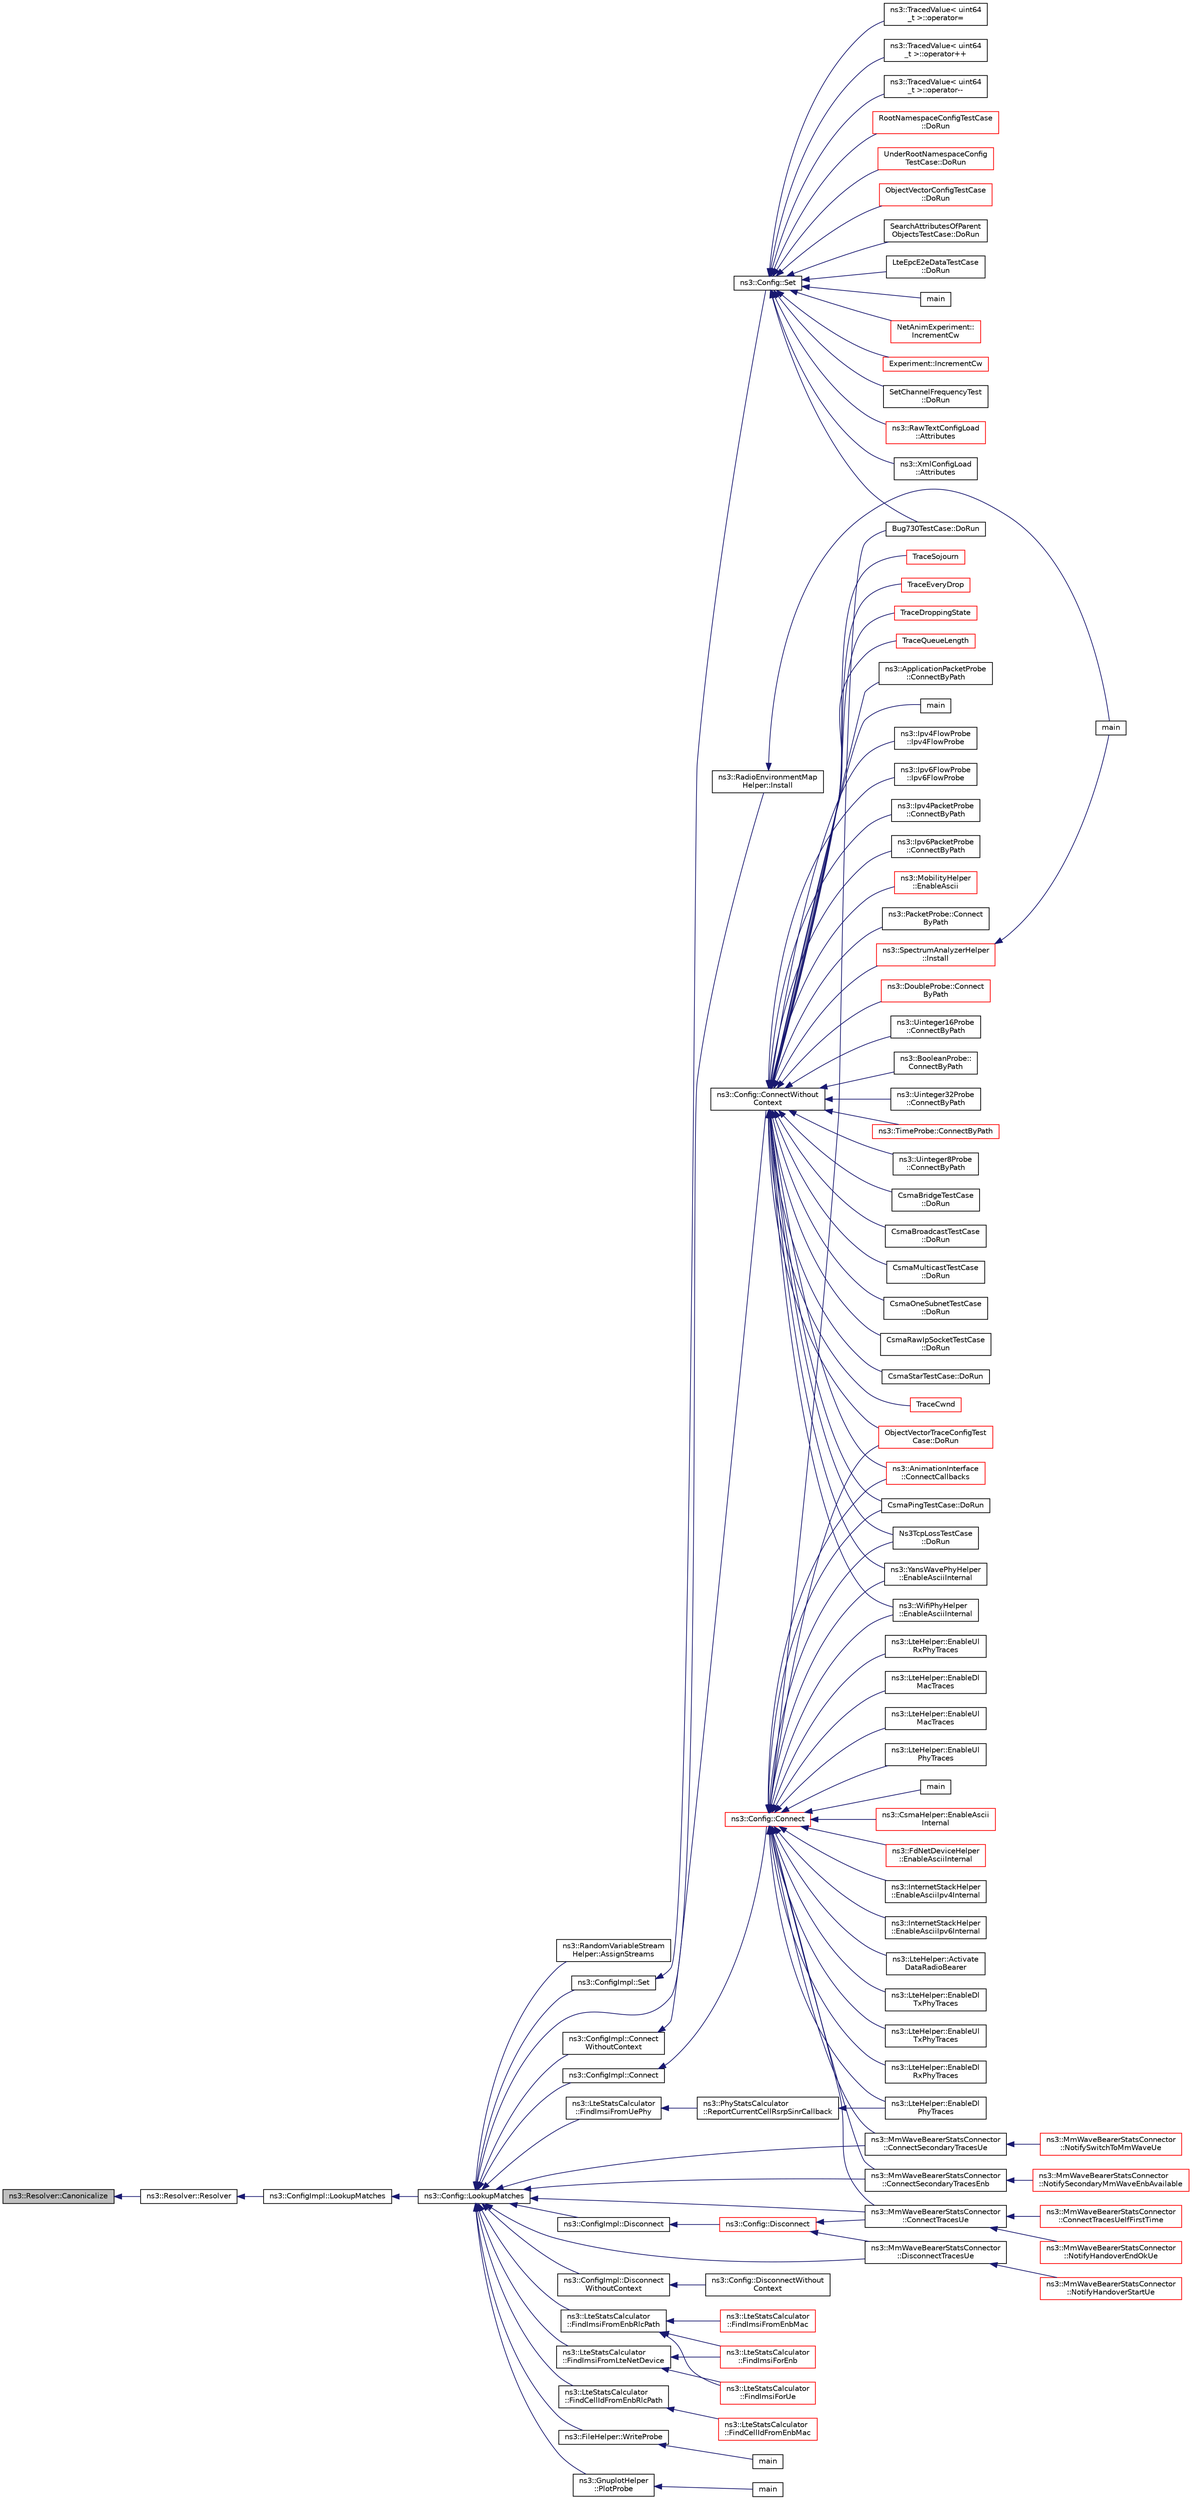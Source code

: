 digraph "ns3::Resolver::Canonicalize"
{
  edge [fontname="Helvetica",fontsize="10",labelfontname="Helvetica",labelfontsize="10"];
  node [fontname="Helvetica",fontsize="10",shape=record];
  rankdir="LR";
  Node1 [label="ns3::Resolver::Canonicalize",height=0.2,width=0.4,color="black", fillcolor="grey75", style="filled", fontcolor="black"];
  Node1 -> Node2 [dir="back",color="midnightblue",fontsize="10",style="solid"];
  Node2 [label="ns3::Resolver::Resolver",height=0.2,width=0.4,color="black", fillcolor="white", style="filled",URL="$d4/dc4/classns3_1_1Resolver.html#aacc39f1f92a6a127e71210936f7f7d35"];
  Node2 -> Node3 [dir="back",color="midnightblue",fontsize="10",style="solid"];
  Node3 [label="ns3::ConfigImpl::LookupMatches",height=0.2,width=0.4,color="black", fillcolor="white", style="filled",URL="$d1/dbd/classns3_1_1ConfigImpl.html#a15729299768695aa09a7ac0ba2c3b7e9"];
  Node3 -> Node4 [dir="back",color="midnightblue",fontsize="10",style="solid"];
  Node4 [label="ns3::Config::LookupMatches",height=0.2,width=0.4,color="black", fillcolor="white", style="filled",URL="$d1/d44/group__config.html#ga74aeb63f8f50b4a98043351552ef7db6"];
  Node4 -> Node5 [dir="back",color="midnightblue",fontsize="10",style="solid"];
  Node5 [label="ns3::RandomVariableStream\lHelper::AssignStreams",height=0.2,width=0.4,color="black", fillcolor="white", style="filled",URL="$de/d17/classns3_1_1RandomVariableStreamHelper.html#aec2ca1fc9e0321d77f1abd9c56b55cd0"];
  Node4 -> Node6 [dir="back",color="midnightblue",fontsize="10",style="solid"];
  Node6 [label="ns3::ConfigImpl::Set",height=0.2,width=0.4,color="black", fillcolor="white", style="filled",URL="$d1/dbd/classns3_1_1ConfigImpl.html#ae9a4dc1fdb7e45839c1e129298f54542"];
  Node6 -> Node7 [dir="back",color="midnightblue",fontsize="10",style="solid"];
  Node7 [label="ns3::Config::Set",height=0.2,width=0.4,color="black", fillcolor="white", style="filled",URL="$d1/d44/group__config.html#gadce03667ec621d64ce4aace85d9bcfd0"];
  Node7 -> Node8 [dir="back",color="midnightblue",fontsize="10",style="solid"];
  Node8 [label="ns3::RawTextConfigLoad\l::Attributes",height=0.2,width=0.4,color="red", fillcolor="white", style="filled",URL="$db/d38/classns3_1_1RawTextConfigLoad.html#ac4f323b065c9fb10bbab85720051b343"];
  Node7 -> Node9 [dir="back",color="midnightblue",fontsize="10",style="solid"];
  Node9 [label="ns3::XmlConfigLoad\l::Attributes",height=0.2,width=0.4,color="black", fillcolor="white", style="filled",URL="$d8/d3c/classns3_1_1XmlConfigLoad.html#a277f3313b27e4eb91f4c8b6969348905"];
  Node7 -> Node10 [dir="back",color="midnightblue",fontsize="10",style="solid"];
  Node10 [label="ns3::TracedValue\< uint64\l_t \>::operator=",height=0.2,width=0.4,color="black", fillcolor="white", style="filled",URL="$df/d97/classns3_1_1TracedValue.html#aed153085a31c3a719fea532523416093"];
  Node7 -> Node11 [dir="back",color="midnightblue",fontsize="10",style="solid"];
  Node11 [label="ns3::TracedValue\< uint64\l_t \>::operator++",height=0.2,width=0.4,color="black", fillcolor="white", style="filled",URL="$df/d97/classns3_1_1TracedValue.html#ac4a25efd55480c67351a1526abcd446c"];
  Node7 -> Node12 [dir="back",color="midnightblue",fontsize="10",style="solid"];
  Node12 [label="ns3::TracedValue\< uint64\l_t \>::operator--",height=0.2,width=0.4,color="black", fillcolor="white", style="filled",URL="$df/d97/classns3_1_1TracedValue.html#a812707d3d915fedd56074a4535b3bb9b"];
  Node7 -> Node13 [dir="back",color="midnightblue",fontsize="10",style="solid"];
  Node13 [label="RootNamespaceConfigTestCase\l::DoRun",height=0.2,width=0.4,color="red", fillcolor="white", style="filled",URL="$d1/d5c/classRootNamespaceConfigTestCase.html#a053942cb6577be15003d8ab5594ef70c",tooltip="Implementation to actually run this TestCase. "];
  Node7 -> Node14 [dir="back",color="midnightblue",fontsize="10",style="solid"];
  Node14 [label="UnderRootNamespaceConfig\lTestCase::DoRun",height=0.2,width=0.4,color="red", fillcolor="white", style="filled",URL="$db/df8/classUnderRootNamespaceConfigTestCase.html#af551e62fce477d98e1d7575224177b65",tooltip="Implementation to actually run this TestCase. "];
  Node7 -> Node15 [dir="back",color="midnightblue",fontsize="10",style="solid"];
  Node15 [label="ObjectVectorConfigTestCase\l::DoRun",height=0.2,width=0.4,color="red", fillcolor="white", style="filled",URL="$de/d22/classObjectVectorConfigTestCase.html#aa573c18d1d29e49054b1ec4905e0d586",tooltip="Implementation to actually run this TestCase. "];
  Node7 -> Node16 [dir="back",color="midnightblue",fontsize="10",style="solid"];
  Node16 [label="SearchAttributesOfParent\lObjectsTestCase::DoRun",height=0.2,width=0.4,color="black", fillcolor="white", style="filled",URL="$da/d07/classSearchAttributesOfParentObjectsTestCase.html#aba3b7703d538d2d596fc02e0a99d82ab",tooltip="Implementation to actually run this TestCase. "];
  Node7 -> Node17 [dir="back",color="midnightblue",fontsize="10",style="solid"];
  Node17 [label="LteEpcE2eDataTestCase\l::DoRun",height=0.2,width=0.4,color="black", fillcolor="white", style="filled",URL="$de/d92/classLteEpcE2eDataTestCase.html#a7b55bb639cd07d8b68365444a4cea639",tooltip="Implementation to actually run this TestCase. "];
  Node7 -> Node18 [dir="back",color="midnightblue",fontsize="10",style="solid"];
  Node18 [label="main",height=0.2,width=0.4,color="black", fillcolor="white", style="filled",URL="$d0/db3/mmwave-tcp-building-example_8cc.html#a0ddf1224851353fc92bfbff6f499fa97"];
  Node7 -> Node19 [dir="back",color="midnightblue",fontsize="10",style="solid"];
  Node19 [label="NetAnimExperiment::\lIncrementCw",height=0.2,width=0.4,color="red", fillcolor="white", style="filled",URL="$d9/d77/classNetAnimExperiment.html#a12db4bf2df8db6997ea686d52081fe7e"];
  Node7 -> Node20 [dir="back",color="midnightblue",fontsize="10",style="solid"];
  Node20 [label="Experiment::IncrementCw",height=0.2,width=0.4,color="red", fillcolor="white", style="filled",URL="$d8/d06/classExperiment.html#ab252998a0101be7d45e2c766eb0e2c85"];
  Node7 -> Node21 [dir="back",color="midnightblue",fontsize="10",style="solid"];
  Node21 [label="Bug730TestCase::DoRun",height=0.2,width=0.4,color="black", fillcolor="white", style="filled",URL="$d6/de4/classBug730TestCase.html#a9c8853ac24b9200f16c7993ec8df8eda",tooltip="Implementation to actually run this TestCase. "];
  Node7 -> Node22 [dir="back",color="midnightblue",fontsize="10",style="solid"];
  Node22 [label="SetChannelFrequencyTest\l::DoRun",height=0.2,width=0.4,color="black", fillcolor="white", style="filled",URL="$d0/d17/classSetChannelFrequencyTest.html#a05984ce2c264229592bed4981ff05518",tooltip="Implementation to actually run this TestCase. "];
  Node4 -> Node23 [dir="back",color="midnightblue",fontsize="10",style="solid"];
  Node23 [label="ns3::ConfigImpl::Connect\lWithoutContext",height=0.2,width=0.4,color="black", fillcolor="white", style="filled",URL="$d1/dbd/classns3_1_1ConfigImpl.html#aa0db4dcd16fd336f39054a21634f6989"];
  Node23 -> Node24 [dir="back",color="midnightblue",fontsize="10",style="solid"];
  Node24 [label="ns3::Config::ConnectWithout\lContext",height=0.2,width=0.4,color="black", fillcolor="white", style="filled",URL="$d1/d44/group__config.html#gaa2f896aa7021f95fffabc80b2ec22e08"];
  Node24 -> Node25 [dir="back",color="midnightblue",fontsize="10",style="solid"];
  Node25 [label="ns3::ApplicationPacketProbe\l::ConnectByPath",height=0.2,width=0.4,color="black", fillcolor="white", style="filled",URL="$d6/dfc/classns3_1_1ApplicationPacketProbe.html#a0752c9821f165dea42c7d79080d16825",tooltip="connect to a trace source provided by a config path "];
  Node24 -> Node26 [dir="back",color="midnightblue",fontsize="10",style="solid"];
  Node26 [label="ObjectVectorTraceConfigTest\lCase::DoRun",height=0.2,width=0.4,color="red", fillcolor="white", style="filled",URL="$d9/dc1/classObjectVectorTraceConfigTestCase.html#a9a6e89be5025970a01de8e4fb514b750",tooltip="Implementation to actually run this TestCase. "];
  Node24 -> Node27 [dir="back",color="midnightblue",fontsize="10",style="solid"];
  Node27 [label="main",height=0.2,width=0.4,color="black", fillcolor="white", style="filled",URL="$d7/d5f/csma-ping_8cc.html#a0ddf1224851353fc92bfbff6f499fa97"];
  Node24 -> Node28 [dir="back",color="midnightblue",fontsize="10",style="solid"];
  Node28 [label="ns3::Ipv4FlowProbe\l::Ipv4FlowProbe",height=0.2,width=0.4,color="black", fillcolor="white", style="filled",URL="$d0/dda/classns3_1_1Ipv4FlowProbe.html#ac22ef10899500d98945fc8140fab1cb4",tooltip="Constructor. "];
  Node24 -> Node29 [dir="back",color="midnightblue",fontsize="10",style="solid"];
  Node29 [label="ns3::Ipv6FlowProbe\l::Ipv6FlowProbe",height=0.2,width=0.4,color="black", fillcolor="white", style="filled",URL="$d9/de0/classns3_1_1Ipv6FlowProbe.html#aa276e5ac5c1a0162bd987f235a8164a5",tooltip="Constructor. "];
  Node24 -> Node30 [dir="back",color="midnightblue",fontsize="10",style="solid"];
  Node30 [label="ns3::Ipv4PacketProbe\l::ConnectByPath",height=0.2,width=0.4,color="black", fillcolor="white", style="filled",URL="$d0/dd5/classns3_1_1Ipv4PacketProbe.html#a9369efa232346b76cdd3e8c51b3e8e9b",tooltip="connect to a trace source provided by a config path "];
  Node24 -> Node31 [dir="back",color="midnightblue",fontsize="10",style="solid"];
  Node31 [label="ns3::Ipv6PacketProbe\l::ConnectByPath",height=0.2,width=0.4,color="black", fillcolor="white", style="filled",URL="$d6/d2c/classns3_1_1Ipv6PacketProbe.html#aef98bcfb1fb84491f91748400b414e63",tooltip="connect to a trace source provided by a config path "];
  Node24 -> Node32 [dir="back",color="midnightblue",fontsize="10",style="solid"];
  Node32 [label="ns3::MobilityHelper\l::EnableAscii",height=0.2,width=0.4,color="red", fillcolor="white", style="filled",URL="$d8/def/classns3_1_1MobilityHelper.html#af5b410b07e9d77b782714c39e3506a9e"];
  Node24 -> Node33 [dir="back",color="midnightblue",fontsize="10",style="solid"];
  Node33 [label="ns3::AnimationInterface\l::ConnectCallbacks",height=0.2,width=0.4,color="red", fillcolor="white", style="filled",URL="$d6/d1a/classns3_1_1AnimationInterface.html#a3475aa338984f2024403caa04c146027",tooltip="Connect callbacks function. "];
  Node24 -> Node34 [dir="back",color="midnightblue",fontsize="10",style="solid"];
  Node34 [label="ns3::PacketProbe::Connect\lByPath",height=0.2,width=0.4,color="black", fillcolor="white", style="filled",URL="$dc/d46/classns3_1_1PacketProbe.html#a9cec685e050a759da9fcbb1f20945b10",tooltip="connect to a trace source provided by a config path "];
  Node24 -> Node35 [dir="back",color="midnightblue",fontsize="10",style="solid"];
  Node35 [label="ns3::SpectrumAnalyzerHelper\l::Install",height=0.2,width=0.4,color="red", fillcolor="white", style="filled",URL="$d6/d5d/classns3_1_1SpectrumAnalyzerHelper.html#a64479eb63eb6b5ad5536ee8ecf2c717a"];
  Node35 -> Node36 [dir="back",color="midnightblue",fontsize="10",style="solid"];
  Node36 [label="main",height=0.2,width=0.4,color="black", fillcolor="white", style="filled",URL="$d9/d7b/lena-distributed-ffr_8cc.html#a0ddf1224851353fc92bfbff6f499fa97"];
  Node24 -> Node37 [dir="back",color="midnightblue",fontsize="10",style="solid"];
  Node37 [label="ns3::BooleanProbe::\lConnectByPath",height=0.2,width=0.4,color="black", fillcolor="white", style="filled",URL="$d0/d82/classns3_1_1BooleanProbe.html#af6e8114003bfeacefb0a45168d470d79",tooltip="connect to a trace source provided by a config path "];
  Node24 -> Node38 [dir="back",color="midnightblue",fontsize="10",style="solid"];
  Node38 [label="ns3::DoubleProbe::Connect\lByPath",height=0.2,width=0.4,color="red", fillcolor="white", style="filled",URL="$da/d26/classns3_1_1DoubleProbe.html#a0f34962630dbb3af28c74c8b517824a7",tooltip="connect to a trace source provided by a config path "];
  Node24 -> Node39 [dir="back",color="midnightblue",fontsize="10",style="solid"];
  Node39 [label="ns3::TimeProbe::ConnectByPath",height=0.2,width=0.4,color="red", fillcolor="white", style="filled",URL="$d1/d0e/classns3_1_1TimeProbe.html#a537eb677001130b775c926e2432ad84e",tooltip="connect to a trace source provided by a config path "];
  Node24 -> Node40 [dir="back",color="midnightblue",fontsize="10",style="solid"];
  Node40 [label="ns3::Uinteger16Probe\l::ConnectByPath",height=0.2,width=0.4,color="black", fillcolor="white", style="filled",URL="$d0/db7/classns3_1_1Uinteger16Probe.html#aada9bd9beb9145df7e5b8d1e1e97d95b",tooltip="connect to a trace source provided by a config path "];
  Node24 -> Node41 [dir="back",color="midnightblue",fontsize="10",style="solid"];
  Node41 [label="ns3::Uinteger32Probe\l::ConnectByPath",height=0.2,width=0.4,color="black", fillcolor="white", style="filled",URL="$d8/de3/classns3_1_1Uinteger32Probe.html#a3b81bb7d6ab54bad196c9c90823aed08",tooltip="connect to a trace source provided by a config path "];
  Node24 -> Node42 [dir="back",color="midnightblue",fontsize="10",style="solid"];
  Node42 [label="ns3::Uinteger8Probe\l::ConnectByPath",height=0.2,width=0.4,color="black", fillcolor="white", style="filled",URL="$d3/d2b/classns3_1_1Uinteger8Probe.html#a0628446588b4c495946af78962a5dd0c",tooltip="connect to a trace source provided by a config path "];
  Node24 -> Node43 [dir="back",color="midnightblue",fontsize="10",style="solid"];
  Node43 [label="CsmaBridgeTestCase\l::DoRun",height=0.2,width=0.4,color="black", fillcolor="white", style="filled",URL="$db/d8b/classCsmaBridgeTestCase.html#a418aed79734ecaf7b1d0be507ff3d580",tooltip="Implementation to actually run this TestCase. "];
  Node24 -> Node44 [dir="back",color="midnightblue",fontsize="10",style="solid"];
  Node44 [label="CsmaBroadcastTestCase\l::DoRun",height=0.2,width=0.4,color="black", fillcolor="white", style="filled",URL="$d6/d5f/classCsmaBroadcastTestCase.html#a7627bd73126abea431bd84a676e43471",tooltip="Implementation to actually run this TestCase. "];
  Node24 -> Node45 [dir="back",color="midnightblue",fontsize="10",style="solid"];
  Node45 [label="CsmaMulticastTestCase\l::DoRun",height=0.2,width=0.4,color="black", fillcolor="white", style="filled",URL="$df/d8a/classCsmaMulticastTestCase.html#a1251df8e18b5cc31f4aa6f88bda7ffd5",tooltip="Implementation to actually run this TestCase. "];
  Node24 -> Node46 [dir="back",color="midnightblue",fontsize="10",style="solid"];
  Node46 [label="CsmaOneSubnetTestCase\l::DoRun",height=0.2,width=0.4,color="black", fillcolor="white", style="filled",URL="$da/d24/classCsmaOneSubnetTestCase.html#a801e886faf2701f211892bb32df83cb1",tooltip="Implementation to actually run this TestCase. "];
  Node24 -> Node47 [dir="back",color="midnightblue",fontsize="10",style="solid"];
  Node47 [label="CsmaPingTestCase::DoRun",height=0.2,width=0.4,color="black", fillcolor="white", style="filled",URL="$d8/df3/classCsmaPingTestCase.html#a975ad130eac1dcf501124552e1bc4e2c",tooltip="Implementation to actually run this TestCase. "];
  Node24 -> Node48 [dir="back",color="midnightblue",fontsize="10",style="solid"];
  Node48 [label="CsmaRawIpSocketTestCase\l::DoRun",height=0.2,width=0.4,color="black", fillcolor="white", style="filled",URL="$de/d44/classCsmaRawIpSocketTestCase.html#abebb23d96a216d35072bc800316c23cb",tooltip="Implementation to actually run this TestCase. "];
  Node24 -> Node49 [dir="back",color="midnightblue",fontsize="10",style="solid"];
  Node49 [label="CsmaStarTestCase::DoRun",height=0.2,width=0.4,color="black", fillcolor="white", style="filled",URL="$dd/d89/classCsmaStarTestCase.html#ab2214447716ce03f34f02b9e9af477d5",tooltip="Implementation to actually run this TestCase. "];
  Node24 -> Node50 [dir="back",color="midnightblue",fontsize="10",style="solid"];
  Node50 [label="Ns3TcpLossTestCase\l::DoRun",height=0.2,width=0.4,color="black", fillcolor="white", style="filled",URL="$d7/d40/classNs3TcpLossTestCase.html#aa6494c8b5df42627efd9625374b2eeeb",tooltip="Implementation to actually run this TestCase. "];
  Node24 -> Node51 [dir="back",color="midnightblue",fontsize="10",style="solid"];
  Node51 [label="TraceCwnd",height=0.2,width=0.4,color="red", fillcolor="white", style="filled",URL="$d9/d5d/codel-vs-pfifo-asymmetric_8cc.html#a14abe7eeb70cac35caeaf197fff9942d"];
  Node24 -> Node52 [dir="back",color="midnightblue",fontsize="10",style="solid"];
  Node52 [label="TraceSojourn",height=0.2,width=0.4,color="red", fillcolor="white", style="filled",URL="$d9/d5d/codel-vs-pfifo-asymmetric_8cc.html#aa8f91732b16706b6be64dda090e6d90e"];
  Node24 -> Node53 [dir="back",color="midnightblue",fontsize="10",style="solid"];
  Node53 [label="TraceQueueLength",height=0.2,width=0.4,color="red", fillcolor="white", style="filled",URL="$d9/d5d/codel-vs-pfifo-asymmetric_8cc.html#ad42ad75e7dad477cc7b101512f13f0a9"];
  Node24 -> Node54 [dir="back",color="midnightblue",fontsize="10",style="solid"];
  Node54 [label="TraceEveryDrop",height=0.2,width=0.4,color="red", fillcolor="white", style="filled",URL="$d9/d5d/codel-vs-pfifo-asymmetric_8cc.html#acc8c5885e95cf5d91788a281acfe977f"];
  Node24 -> Node55 [dir="back",color="midnightblue",fontsize="10",style="solid"];
  Node55 [label="TraceDroppingState",height=0.2,width=0.4,color="red", fillcolor="white", style="filled",URL="$d9/d5d/codel-vs-pfifo-asymmetric_8cc.html#a20d7d9452b7e5c42ebc464a728682614"];
  Node24 -> Node56 [dir="back",color="midnightblue",fontsize="10",style="solid"];
  Node56 [label="ns3::YansWavePhyHelper\l::EnableAsciiInternal",height=0.2,width=0.4,color="black", fillcolor="white", style="filled",URL="$da/d63/classns3_1_1YansWavePhyHelper.html#ad015eeeabbdf7522d52de94d22fcc207",tooltip="Enable ascii trace output on the indicated net device. "];
  Node24 -> Node57 [dir="back",color="midnightblue",fontsize="10",style="solid"];
  Node57 [label="ns3::WifiPhyHelper\l::EnableAsciiInternal",height=0.2,width=0.4,color="black", fillcolor="white", style="filled",URL="$d5/df8/classns3_1_1WifiPhyHelper.html#a930fe270c6c08af23d5333b87ed5997b",tooltip="Enable ascii trace output on the indicated net device. "];
  Node4 -> Node58 [dir="back",color="midnightblue",fontsize="10",style="solid"];
  Node58 [label="ns3::ConfigImpl::Disconnect\lWithoutContext",height=0.2,width=0.4,color="black", fillcolor="white", style="filled",URL="$d1/dbd/classns3_1_1ConfigImpl.html#a74e45b498dd76709fd669a862b16d760"];
  Node58 -> Node59 [dir="back",color="midnightblue",fontsize="10",style="solid"];
  Node59 [label="ns3::Config::DisconnectWithout\lContext",height=0.2,width=0.4,color="black", fillcolor="white", style="filled",URL="$d1/d44/group__config.html#ga9979e293cae542020fada4824d0b3702"];
  Node4 -> Node60 [dir="back",color="midnightblue",fontsize="10",style="solid"];
  Node60 [label="ns3::ConfigImpl::Connect",height=0.2,width=0.4,color="black", fillcolor="white", style="filled",URL="$d1/dbd/classns3_1_1ConfigImpl.html#a9e74a4715051a976d08d83447b2a0094"];
  Node60 -> Node61 [dir="back",color="midnightblue",fontsize="10",style="solid"];
  Node61 [label="ns3::Config::Connect",height=0.2,width=0.4,color="red", fillcolor="white", style="filled",URL="$d1/d44/group__config.html#ga4014f151241cd0939b6cb64409605736"];
  Node61 -> Node26 [dir="back",color="midnightblue",fontsize="10",style="solid"];
  Node61 -> Node62 [dir="back",color="midnightblue",fontsize="10",style="solid"];
  Node62 [label="main",height=0.2,width=0.4,color="black", fillcolor="white", style="filled",URL="$d6/d5a/csma-packet-socket_8cc.html#a0ddf1224851353fc92bfbff6f499fa97"];
  Node61 -> Node63 [dir="back",color="midnightblue",fontsize="10",style="solid"];
  Node63 [label="ns3::CsmaHelper::EnableAscii\lInternal",height=0.2,width=0.4,color="red", fillcolor="white", style="filled",URL="$d9/dbd/classns3_1_1CsmaHelper.html#af2eac110641882febd39247258efda54",tooltip="Enable ascii trace output on the indicated net device. "];
  Node61 -> Node64 [dir="back",color="midnightblue",fontsize="10",style="solid"];
  Node64 [label="ns3::FdNetDeviceHelper\l::EnableAsciiInternal",height=0.2,width=0.4,color="red", fillcolor="white", style="filled",URL="$d1/def/classns3_1_1FdNetDeviceHelper.html#ae302a206158bfda94ddea64b711854d2",tooltip="Enable ascii trace output on the indicated net device. "];
  Node61 -> Node65 [dir="back",color="midnightblue",fontsize="10",style="solid"];
  Node65 [label="ns3::InternetStackHelper\l::EnableAsciiIpv4Internal",height=0.2,width=0.4,color="black", fillcolor="white", style="filled",URL="$da/d33/classns3_1_1InternetStackHelper.html#ab09a45882051edfc4881fc751ccbdd48",tooltip="Enable ascii trace output on the indicated Ipv4 and interface pair. "];
  Node61 -> Node66 [dir="back",color="midnightblue",fontsize="10",style="solid"];
  Node66 [label="ns3::InternetStackHelper\l::EnableAsciiIpv6Internal",height=0.2,width=0.4,color="black", fillcolor="white", style="filled",URL="$da/d33/classns3_1_1InternetStackHelper.html#a812b901ab8c2aff1f7feca6a9864b9c2",tooltip="Enable ascii trace output on the indicated Ipv6 and interface pair. "];
  Node61 -> Node67 [dir="back",color="midnightblue",fontsize="10",style="solid"];
  Node67 [label="ns3::LteHelper::Activate\lDataRadioBearer",height=0.2,width=0.4,color="black", fillcolor="white", style="filled",URL="$d6/d63/classns3_1_1LteHelper.html#a93de068f676cc2ad235df74d23ecb54e"];
  Node61 -> Node68 [dir="back",color="midnightblue",fontsize="10",style="solid"];
  Node68 [label="ns3::LteHelper::EnableDl\lTxPhyTraces",height=0.2,width=0.4,color="black", fillcolor="white", style="filled",URL="$d6/d63/classns3_1_1LteHelper.html#afa42502e6f341da865811bf3cd5ef88b"];
  Node61 -> Node69 [dir="back",color="midnightblue",fontsize="10",style="solid"];
  Node69 [label="ns3::LteHelper::EnableUl\lTxPhyTraces",height=0.2,width=0.4,color="black", fillcolor="white", style="filled",URL="$d6/d63/classns3_1_1LteHelper.html#a2c414741c73a9dd125fe2a7b3a63ad3a"];
  Node61 -> Node70 [dir="back",color="midnightblue",fontsize="10",style="solid"];
  Node70 [label="ns3::LteHelper::EnableDl\lRxPhyTraces",height=0.2,width=0.4,color="black", fillcolor="white", style="filled",URL="$d6/d63/classns3_1_1LteHelper.html#add3b1208816547494f766ba3564a2ca9"];
  Node61 -> Node71 [dir="back",color="midnightblue",fontsize="10",style="solid"];
  Node71 [label="ns3::LteHelper::EnableUl\lRxPhyTraces",height=0.2,width=0.4,color="black", fillcolor="white", style="filled",URL="$d6/d63/classns3_1_1LteHelper.html#ab7c507ee3d1bdd916b0250b974751cef"];
  Node61 -> Node72 [dir="back",color="midnightblue",fontsize="10",style="solid"];
  Node72 [label="ns3::LteHelper::EnableDl\lMacTraces",height=0.2,width=0.4,color="black", fillcolor="white", style="filled",URL="$d6/d63/classns3_1_1LteHelper.html#aca02df5d8852bf9721b1541707dcd84f"];
  Node61 -> Node73 [dir="back",color="midnightblue",fontsize="10",style="solid"];
  Node73 [label="ns3::LteHelper::EnableUl\lMacTraces",height=0.2,width=0.4,color="black", fillcolor="white", style="filled",URL="$d6/d63/classns3_1_1LteHelper.html#ad6d528e87c4f4089fc2679f31b2c90ff"];
  Node61 -> Node74 [dir="back",color="midnightblue",fontsize="10",style="solid"];
  Node74 [label="ns3::LteHelper::EnableDl\lPhyTraces",height=0.2,width=0.4,color="black", fillcolor="white", style="filled",URL="$d6/d63/classns3_1_1LteHelper.html#a91567fa5345ff8d69ab03f45042ba74d"];
  Node61 -> Node75 [dir="back",color="midnightblue",fontsize="10",style="solid"];
  Node75 [label="ns3::LteHelper::EnableUl\lPhyTraces",height=0.2,width=0.4,color="black", fillcolor="white", style="filled",URL="$d6/d63/classns3_1_1LteHelper.html#a054448bb5bd549f61462fc124578049c"];
  Node61 -> Node76 [dir="back",color="midnightblue",fontsize="10",style="solid"];
  Node76 [label="ns3::MmWaveBearerStatsConnector\l::ConnectTracesUe",height=0.2,width=0.4,color="black", fillcolor="white", style="filled",URL="$d7/d9f/classns3_1_1MmWaveBearerStatsConnector.html#a882bb5b8aaf506a22a03642ec16c30a7"];
  Node76 -> Node77 [dir="back",color="midnightblue",fontsize="10",style="solid"];
  Node77 [label="ns3::MmWaveBearerStatsConnector\l::NotifyHandoverEndOkUe",height=0.2,width=0.4,color="red", fillcolor="white", style="filled",URL="$d7/d9f/classns3_1_1MmWaveBearerStatsConnector.html#a8508fad62fbd6421001c7092ca96edbf"];
  Node76 -> Node78 [dir="back",color="midnightblue",fontsize="10",style="solid"];
  Node78 [label="ns3::MmWaveBearerStatsConnector\l::ConnectTracesUeIfFirstTime",height=0.2,width=0.4,color="red", fillcolor="white", style="filled",URL="$d7/d9f/classns3_1_1MmWaveBearerStatsConnector.html#a6fa940ec5e2de1d0ccd464d3ebfd8e16"];
  Node61 -> Node79 [dir="back",color="midnightblue",fontsize="10",style="solid"];
  Node79 [label="ns3::MmWaveBearerStatsConnector\l::ConnectSecondaryTracesUe",height=0.2,width=0.4,color="black", fillcolor="white", style="filled",URL="$d7/d9f/classns3_1_1MmWaveBearerStatsConnector.html#a16d8ff8624cc7882bd22dbdab40e061f"];
  Node79 -> Node80 [dir="back",color="midnightblue",fontsize="10",style="solid"];
  Node80 [label="ns3::MmWaveBearerStatsConnector\l::NotifySwitchToMmWaveUe",height=0.2,width=0.4,color="red", fillcolor="white", style="filled",URL="$d7/d9f/classns3_1_1MmWaveBearerStatsConnector.html#a4c346344bd63df7fbec533e3ca654001"];
  Node61 -> Node81 [dir="back",color="midnightblue",fontsize="10",style="solid"];
  Node81 [label="ns3::MmWaveBearerStatsConnector\l::ConnectSecondaryTracesEnb",height=0.2,width=0.4,color="black", fillcolor="white", style="filled",URL="$d7/d9f/classns3_1_1MmWaveBearerStatsConnector.html#a594e4190deade20af31f677f1e145b49"];
  Node81 -> Node82 [dir="back",color="midnightblue",fontsize="10",style="solid"];
  Node82 [label="ns3::MmWaveBearerStatsConnector\l::NotifySecondaryMmWaveEnbAvailable",height=0.2,width=0.4,color="red", fillcolor="white", style="filled",URL="$d7/d9f/classns3_1_1MmWaveBearerStatsConnector.html#aa1b18db31a6f4815544b154f97ff79a5"];
  Node61 -> Node33 [dir="back",color="midnightblue",fontsize="10",style="solid"];
  Node61 -> Node47 [dir="back",color="midnightblue",fontsize="10",style="solid"];
  Node61 -> Node50 [dir="back",color="midnightblue",fontsize="10",style="solid"];
  Node61 -> Node56 [dir="back",color="midnightblue",fontsize="10",style="solid"];
  Node61 -> Node57 [dir="back",color="midnightblue",fontsize="10",style="solid"];
  Node61 -> Node21 [dir="back",color="midnightblue",fontsize="10",style="solid"];
  Node4 -> Node83 [dir="back",color="midnightblue",fontsize="10",style="solid"];
  Node83 [label="ns3::ConfigImpl::Disconnect",height=0.2,width=0.4,color="black", fillcolor="white", style="filled",URL="$d1/dbd/classns3_1_1ConfigImpl.html#adda3f0ff44215a70d1d2f0fdd6519d9d"];
  Node83 -> Node84 [dir="back",color="midnightblue",fontsize="10",style="solid"];
  Node84 [label="ns3::Config::Disconnect",height=0.2,width=0.4,color="red", fillcolor="white", style="filled",URL="$d1/d44/group__config.html#ga33e975bd2ed84e3353b2a3356d90fc1d"];
  Node84 -> Node76 [dir="back",color="midnightblue",fontsize="10",style="solid"];
  Node84 -> Node85 [dir="back",color="midnightblue",fontsize="10",style="solid"];
  Node85 [label="ns3::MmWaveBearerStatsConnector\l::DisconnectTracesUe",height=0.2,width=0.4,color="black", fillcolor="white", style="filled",URL="$d7/d9f/classns3_1_1MmWaveBearerStatsConnector.html#a39d3fb2475f3c9cc08f17b5edf8ca0b0"];
  Node85 -> Node86 [dir="back",color="midnightblue",fontsize="10",style="solid"];
  Node86 [label="ns3::MmWaveBearerStatsConnector\l::NotifyHandoverStartUe",height=0.2,width=0.4,color="red", fillcolor="white", style="filled",URL="$d7/d9f/classns3_1_1MmWaveBearerStatsConnector.html#a256d437bf2591e6bd5a1b544969fd6f9"];
  Node4 -> Node87 [dir="back",color="midnightblue",fontsize="10",style="solid"];
  Node87 [label="ns3::LteStatsCalculator\l::FindImsiFromEnbRlcPath",height=0.2,width=0.4,color="black", fillcolor="white", style="filled",URL="$d6/d9c/classns3_1_1LteStatsCalculator.html#a1ed21b0ddc825f8d61a790083d098a76"];
  Node87 -> Node88 [dir="back",color="midnightblue",fontsize="10",style="solid"];
  Node88 [label="ns3::LteStatsCalculator\l::FindImsiFromEnbMac",height=0.2,width=0.4,color="red", fillcolor="white", style="filled",URL="$d6/d9c/classns3_1_1LteStatsCalculator.html#a9cad885eb21450cedca3f94d6cf191d8"];
  Node87 -> Node89 [dir="back",color="midnightblue",fontsize="10",style="solid"];
  Node89 [label="ns3::LteStatsCalculator\l::FindImsiForEnb",height=0.2,width=0.4,color="red", fillcolor="white", style="filled",URL="$d6/d9c/classns3_1_1LteStatsCalculator.html#af6ffb642f9ef86076a53331e7aefdcb0"];
  Node87 -> Node90 [dir="back",color="midnightblue",fontsize="10",style="solid"];
  Node90 [label="ns3::LteStatsCalculator\l::FindImsiForUe",height=0.2,width=0.4,color="red", fillcolor="white", style="filled",URL="$d6/d9c/classns3_1_1LteStatsCalculator.html#a1f46711b06f346117df8f77bcd4483a4"];
  Node4 -> Node91 [dir="back",color="midnightblue",fontsize="10",style="solid"];
  Node91 [label="ns3::LteStatsCalculator\l::FindImsiFromUePhy",height=0.2,width=0.4,color="black", fillcolor="white", style="filled",URL="$d6/d9c/classns3_1_1LteStatsCalculator.html#a3b6ba2cfd900be948241a4838fb6a609"];
  Node91 -> Node92 [dir="back",color="midnightblue",fontsize="10",style="solid"];
  Node92 [label="ns3::PhyStatsCalculator\l::ReportCurrentCellRsrpSinrCallback",height=0.2,width=0.4,color="black", fillcolor="white", style="filled",URL="$de/d00/classns3_1_1PhyStatsCalculator.html#a8a4742442edf9989f4ec2a68563c5706"];
  Node92 -> Node74 [dir="back",color="midnightblue",fontsize="10",style="solid"];
  Node4 -> Node93 [dir="back",color="midnightblue",fontsize="10",style="solid"];
  Node93 [label="ns3::LteStatsCalculator\l::FindImsiFromLteNetDevice",height=0.2,width=0.4,color="black", fillcolor="white", style="filled",URL="$d6/d9c/classns3_1_1LteStatsCalculator.html#a85843b5cea26f922818c1e3374a08e18"];
  Node93 -> Node89 [dir="back",color="midnightblue",fontsize="10",style="solid"];
  Node93 -> Node90 [dir="back",color="midnightblue",fontsize="10",style="solid"];
  Node4 -> Node94 [dir="back",color="midnightblue",fontsize="10",style="solid"];
  Node94 [label="ns3::LteStatsCalculator\l::FindCellIdFromEnbRlcPath",height=0.2,width=0.4,color="black", fillcolor="white", style="filled",URL="$d6/d9c/classns3_1_1LteStatsCalculator.html#a5d4f64c0c48a8d0a841f0b889a11af2a"];
  Node94 -> Node95 [dir="back",color="midnightblue",fontsize="10",style="solid"];
  Node95 [label="ns3::LteStatsCalculator\l::FindCellIdFromEnbMac",height=0.2,width=0.4,color="red", fillcolor="white", style="filled",URL="$d6/d9c/classns3_1_1LteStatsCalculator.html#a87a9bc9d89913c21ef67854abeaf2dd3"];
  Node4 -> Node96 [dir="back",color="midnightblue",fontsize="10",style="solid"];
  Node96 [label="ns3::RadioEnvironmentMap\lHelper::Install",height=0.2,width=0.4,color="black", fillcolor="white", style="filled",URL="$de/d0e/classns3_1_1RadioEnvironmentMapHelper.html#a0b15c982ea80037f9409d73654b48548"];
  Node96 -> Node36 [dir="back",color="midnightblue",fontsize="10",style="solid"];
  Node4 -> Node76 [dir="back",color="midnightblue",fontsize="10",style="solid"];
  Node4 -> Node85 [dir="back",color="midnightblue",fontsize="10",style="solid"];
  Node4 -> Node79 [dir="back",color="midnightblue",fontsize="10",style="solid"];
  Node4 -> Node81 [dir="back",color="midnightblue",fontsize="10",style="solid"];
  Node4 -> Node97 [dir="back",color="midnightblue",fontsize="10",style="solid"];
  Node97 [label="ns3::FileHelper::WriteProbe",height=0.2,width=0.4,color="black", fillcolor="white", style="filled",URL="$d4/ded/classns3_1_1FileHelper.html#a365494ad1ae02d54ac2e3a134a101d2b"];
  Node97 -> Node98 [dir="back",color="midnightblue",fontsize="10",style="solid"];
  Node98 [label="main",height=0.2,width=0.4,color="black", fillcolor="white", style="filled",URL="$d9/d72/file-helper-example_8cc.html#a0ddf1224851353fc92bfbff6f499fa97"];
  Node4 -> Node99 [dir="back",color="midnightblue",fontsize="10",style="solid"];
  Node99 [label="ns3::GnuplotHelper\l::PlotProbe",height=0.2,width=0.4,color="black", fillcolor="white", style="filled",URL="$de/d3f/classns3_1_1GnuplotHelper.html#a755eeb654e6d2c3ab3ab9674e21480f9"];
  Node99 -> Node100 [dir="back",color="midnightblue",fontsize="10",style="solid"];
  Node100 [label="main",height=0.2,width=0.4,color="black", fillcolor="white", style="filled",URL="$d7/d40/gnuplot-helper-example_8cc.html#a0ddf1224851353fc92bfbff6f499fa97"];
}
